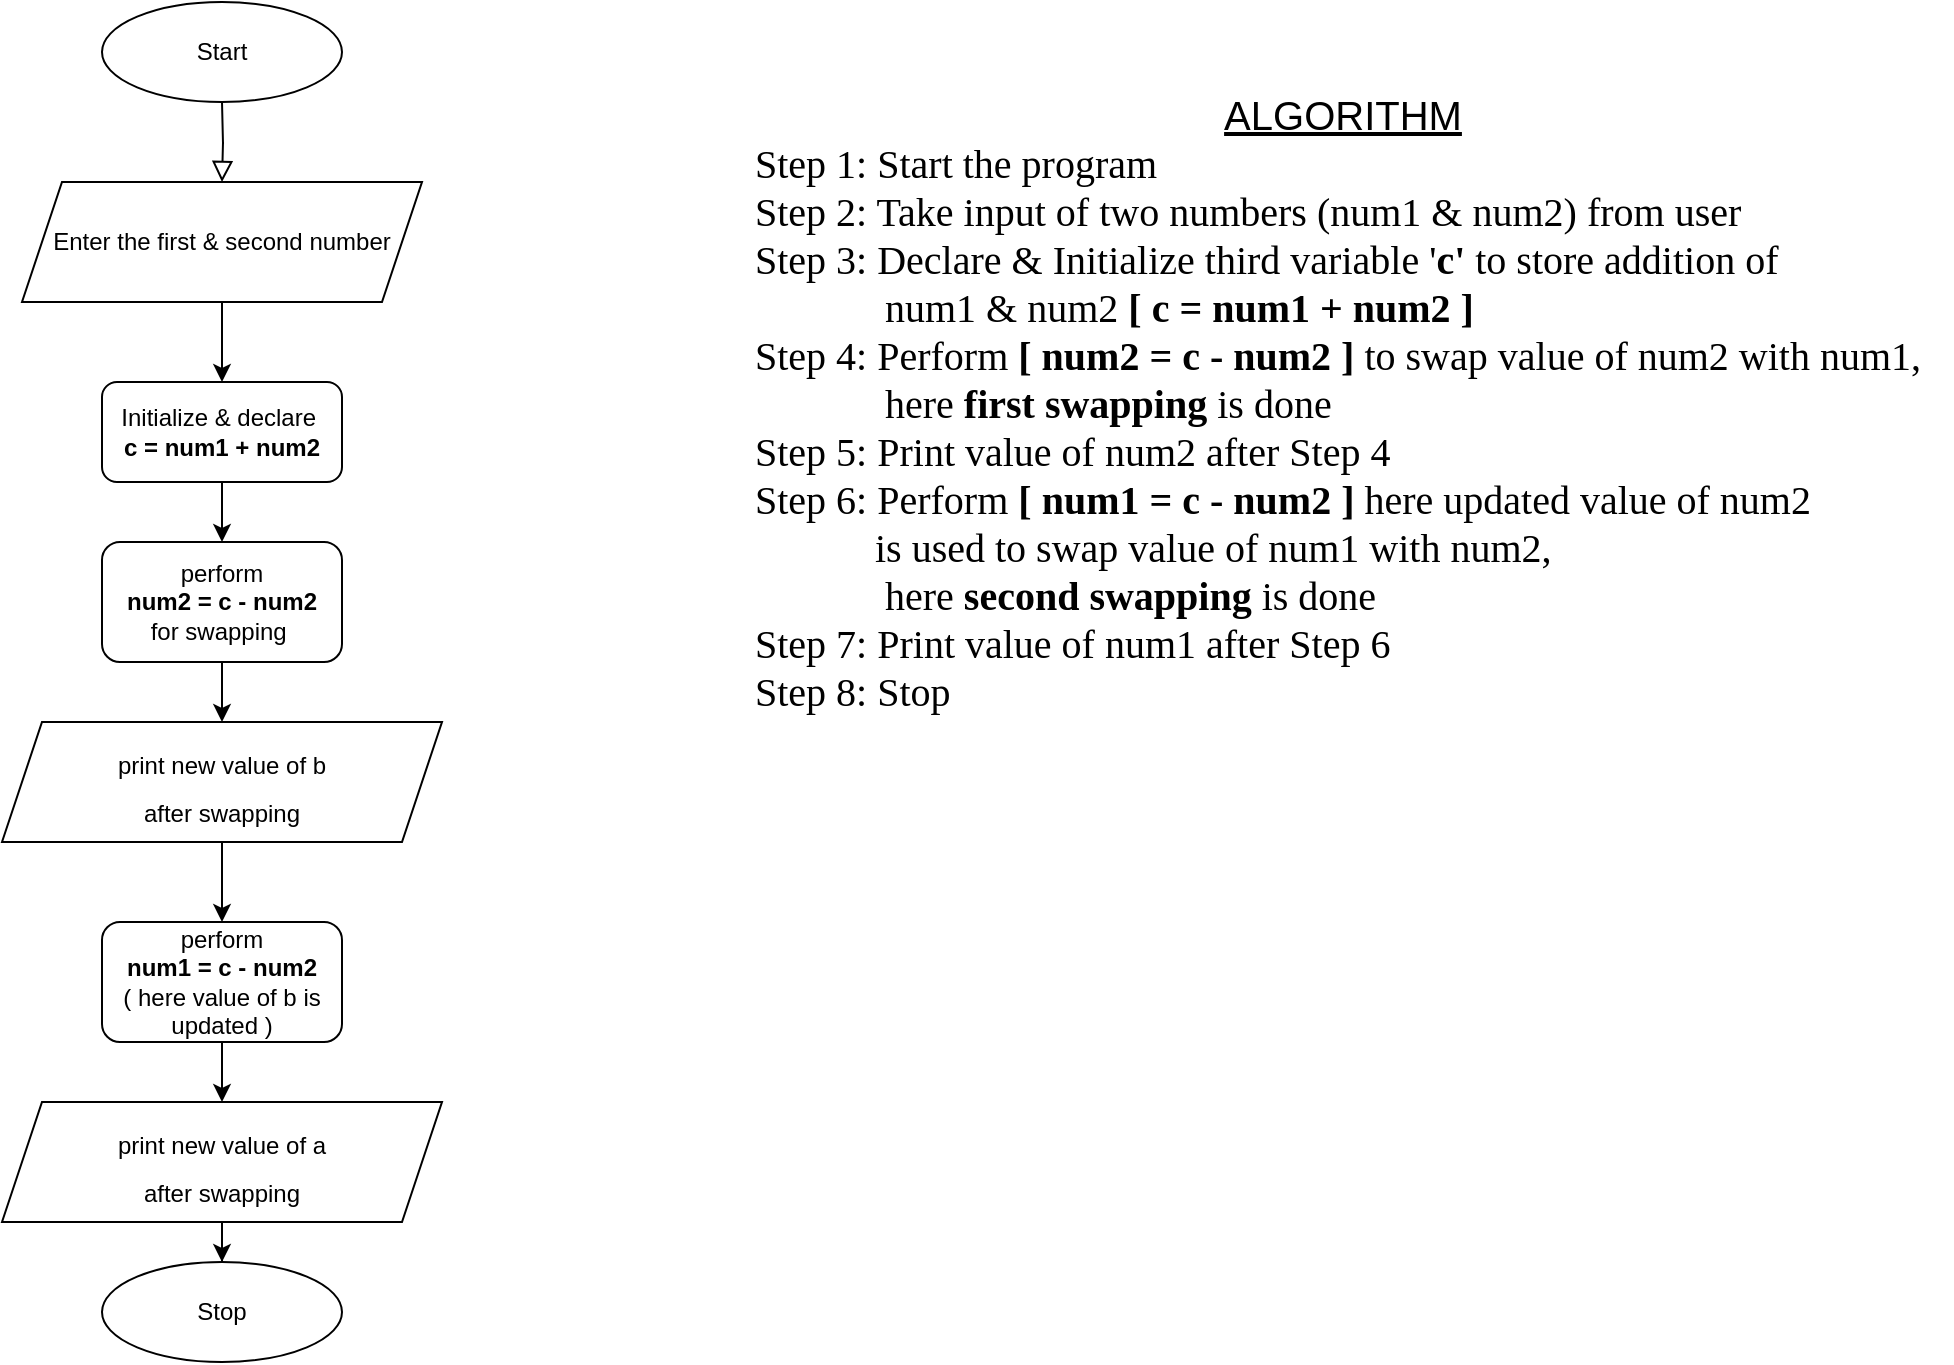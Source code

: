<mxfile version="20.3.0" type="device"><diagram id="C5RBs43oDa-KdzZeNtuy" name="Page-1"><mxGraphModel dx="1038" dy="649" grid="1" gridSize="10" guides="1" tooltips="1" connect="1" arrows="1" fold="1" page="1" pageScale="1" pageWidth="827" pageHeight="1169" math="0" shadow="0"><root><mxCell id="WIyWlLk6GJQsqaUBKTNV-0"/><mxCell id="WIyWlLk6GJQsqaUBKTNV-1" parent="WIyWlLk6GJQsqaUBKTNV-0"/><mxCell id="WIyWlLk6GJQsqaUBKTNV-2" value="" style="rounded=0;html=1;jettySize=auto;orthogonalLoop=1;fontSize=11;endArrow=block;endFill=0;endSize=8;strokeWidth=1;shadow=0;labelBackgroundColor=none;edgeStyle=orthogonalEdgeStyle;" parent="WIyWlLk6GJQsqaUBKTNV-1" edge="1"><mxGeometry relative="1" as="geometry"><mxPoint x="130" y="70" as="sourcePoint"/><mxPoint x="130" y="110" as="targetPoint"/></mxGeometry></mxCell><mxCell id="lYnoROZ3ggJXZiapQa3B-1" value="" style="edgeStyle=orthogonalEdgeStyle;rounded=0;orthogonalLoop=1;jettySize=auto;html=1;" parent="WIyWlLk6GJQsqaUBKTNV-1" source="lYnoROZ3ggJXZiapQa3B-0" edge="1"><mxGeometry relative="1" as="geometry"><mxPoint x="130" y="210" as="targetPoint"/></mxGeometry></mxCell><mxCell id="lYnoROZ3ggJXZiapQa3B-0" value="Enter the first &amp;amp; second number" style="shape=parallelogram;perimeter=parallelogramPerimeter;whiteSpace=wrap;html=1;fixedSize=1;" parent="WIyWlLk6GJQsqaUBKTNV-1" vertex="1"><mxGeometry x="30" y="110" width="200" height="60" as="geometry"/></mxCell><mxCell id="lYnoROZ3ggJXZiapQa3B-2" value="Start" style="ellipse;whiteSpace=wrap;html=1;" parent="WIyWlLk6GJQsqaUBKTNV-1" vertex="1"><mxGeometry x="70" y="20" width="120" height="50" as="geometry"/></mxCell><mxCell id="lYnoROZ3ggJXZiapQa3B-3" value="Stop" style="ellipse;whiteSpace=wrap;html=1;" parent="WIyWlLk6GJQsqaUBKTNV-1" vertex="1"><mxGeometry x="70" y="650" width="120" height="50" as="geometry"/></mxCell><mxCell id="iXhg-Dmxnr5Got1JAh_S-2" value="" style="edgeStyle=orthogonalEdgeStyle;rounded=0;orthogonalLoop=1;jettySize=auto;html=1;fontFamily=Times New Roman;fontSize=20;" parent="WIyWlLk6GJQsqaUBKTNV-1" source="lYnoROZ3ggJXZiapQa3B-13" edge="1"><mxGeometry relative="1" as="geometry"><mxPoint x="130" y="380" as="targetPoint"/></mxGeometry></mxCell><mxCell id="lYnoROZ3ggJXZiapQa3B-13" value="perform&lt;br&gt;&lt;b&gt;num2 = c - num2&lt;/b&gt;&lt;br&gt;for swapping&amp;nbsp;" style="rounded=1;whiteSpace=wrap;html=1;fontSize=12;glass=0;strokeWidth=1;shadow=0;" parent="WIyWlLk6GJQsqaUBKTNV-1" vertex="1"><mxGeometry x="70" y="290" width="120" height="60" as="geometry"/></mxCell><mxCell id="lYnoROZ3ggJXZiapQa3B-24" value="" style="edgeStyle=orthogonalEdgeStyle;rounded=0;orthogonalLoop=1;jettySize=auto;html=1;" parent="WIyWlLk6GJQsqaUBKTNV-1" source="lYnoROZ3ggJXZiapQa3B-22" edge="1"><mxGeometry relative="1" as="geometry"><mxPoint x="130" y="290" as="targetPoint"/></mxGeometry></mxCell><mxCell id="lYnoROZ3ggJXZiapQa3B-22" value="Initialize &amp;amp; declare&amp;nbsp;&lt;br&gt;&lt;b&gt;c = num1 + num2&lt;/b&gt;" style="rounded=1;whiteSpace=wrap;html=1;" parent="WIyWlLk6GJQsqaUBKTNV-1" vertex="1"><mxGeometry x="70" y="210" width="120" height="50" as="geometry"/></mxCell><mxCell id="iXhg-Dmxnr5Got1JAh_S-0" value="&lt;font style=&quot;font-size: 20px;&quot;&gt;&lt;u&gt;ALGORITHM&lt;/u&gt;&lt;br&gt;&lt;div style=&quot;text-align: left;&quot;&gt;&lt;span style=&quot;background-color: initial;&quot;&gt;&lt;font style=&quot;font-size: 20px;&quot; face=&quot;Times New Roman&quot;&gt;Step 1: Start the program&lt;/font&gt;&lt;/span&gt;&lt;/div&gt;&lt;div style=&quot;text-align: left;&quot;&gt;&lt;span style=&quot;background-color: initial;&quot;&gt;&lt;font style=&quot;font-size: 20px;&quot; face=&quot;Times New Roman&quot;&gt;Step 2: Take input of two numbers (num1 &amp;amp; num2) from user&lt;/font&gt;&lt;/span&gt;&lt;/div&gt;&lt;div style=&quot;text-align: left;&quot;&gt;&lt;span style=&quot;background-color: initial;&quot;&gt;&lt;font style=&quot;font-size: 20px;&quot; face=&quot;Times New Roman&quot;&gt;Step 3: Declare &amp;amp; Initialize third variable '&lt;b&gt;c'&amp;nbsp;&lt;/b&gt;to store addition of&lt;/font&gt;&lt;/span&gt;&lt;/div&gt;&lt;div style=&quot;text-align: left;&quot;&gt;&lt;span style=&quot;background-color: initial;&quot;&gt;&lt;font style=&quot;font-size: 20px;&quot; face=&quot;Times New Roman&quot;&gt;&amp;nbsp; &amp;nbsp; &amp;nbsp; &amp;nbsp; &amp;nbsp; &amp;nbsp; &amp;nbsp;num1 &amp;amp; num2 &lt;b&gt;[ c = num1 + num2 ]&lt;/b&gt;&lt;/font&gt;&lt;/span&gt;&lt;/div&gt;&lt;div style=&quot;text-align: left;&quot;&gt;&lt;font style=&quot;font-size: 20px;&quot; face=&quot;Times New Roman&quot;&gt;Step 4: Perform&lt;b&gt; [ num2 = c - num2 ]&lt;/b&gt; to swap value of num2 with num1,&amp;nbsp;&lt;/font&gt;&lt;/div&gt;&lt;div style=&quot;text-align: left;&quot;&gt;&lt;font style=&quot;font-size: 20px;&quot; face=&quot;Times New Roman&quot;&gt;&amp;nbsp; &amp;nbsp; &amp;nbsp; &amp;nbsp; &amp;nbsp; &amp;nbsp; &amp;nbsp;here &lt;b&gt;first swapping&lt;/b&gt; is done&lt;/font&gt;&lt;/div&gt;&lt;div style=&quot;text-align: left;&quot;&gt;&lt;font style=&quot;font-size: 20px;&quot; face=&quot;Times New Roman&quot;&gt;Step 5: Print value of num2 after Step 4&lt;/font&gt;&lt;/div&gt;&lt;div style=&quot;text-align: left;&quot;&gt;&lt;font style=&quot;font-size: 20px;&quot; face=&quot;Times New Roman&quot;&gt;Step 6:&amp;nbsp;&lt;/font&gt;&lt;span style=&quot;font-family: &amp;quot;Times New Roman&amp;quot;; background-color: initial;&quot;&gt;Perform&lt;b&gt; [ num1 = c - num2 ]&lt;/b&gt; here updated value of num2&lt;/span&gt;&lt;/div&gt;&lt;div style=&quot;text-align: left;&quot;&gt;&lt;span style=&quot;font-family: &amp;quot;Times New Roman&amp;quot;; background-color: initial;&quot;&gt;&amp;nbsp; &amp;nbsp; &amp;nbsp; &amp;nbsp; &amp;nbsp; &amp;nbsp; is used to swap value of num1 with num2,&amp;nbsp;&lt;/span&gt;&lt;/div&gt;&lt;div style=&quot;text-align: left;&quot;&gt;&lt;font face=&quot;Times New Roman&quot;&gt;&amp;nbsp; &amp;nbsp; &amp;nbsp; &amp;nbsp; &amp;nbsp; &amp;nbsp; &amp;nbsp;here &lt;b&gt;second swapping &lt;/b&gt;is done&lt;/font&gt;&lt;/div&gt;&lt;div style=&quot;text-align: left;&quot;&gt;&lt;font style=&quot;font-size: 20px;&quot; face=&quot;Times New Roman&quot;&gt;Step 7: Print value of num1 after Step 6&lt;/font&gt;&lt;/div&gt;&lt;div style=&quot;text-align: left;&quot;&gt;&lt;font style=&quot;font-size: 20px;&quot; face=&quot;Times New Roman&quot;&gt;Step 8: Stop&lt;/font&gt;&lt;/div&gt;&lt;/font&gt;" style="text;html=1;resizable=0;autosize=1;align=center;verticalAlign=middle;points=[];fillColor=none;strokeColor=none;rounded=0;" parent="WIyWlLk6GJQsqaUBKTNV-1" vertex="1"><mxGeometry x="385" y="50" width="610" height="340" as="geometry"/></mxCell><mxCell id="iXhg-Dmxnr5Got1JAh_S-5" value="" style="edgeStyle=orthogonalEdgeStyle;rounded=0;orthogonalLoop=1;jettySize=auto;html=1;fontFamily=Helvetica;fontSize=12;" parent="WIyWlLk6GJQsqaUBKTNV-1" source="iXhg-Dmxnr5Got1JAh_S-3" target="iXhg-Dmxnr5Got1JAh_S-4" edge="1"><mxGeometry relative="1" as="geometry"/></mxCell><mxCell id="iXhg-Dmxnr5Got1JAh_S-3" value="&lt;font face=&quot;Helvetica&quot; style=&quot;font-size: 12px;&quot;&gt;print new value of b&lt;br&gt;after swapping&lt;/font&gt;" style="shape=parallelogram;perimeter=parallelogramPerimeter;whiteSpace=wrap;html=1;fixedSize=1;fontFamily=Times New Roman;fontSize=20;" parent="WIyWlLk6GJQsqaUBKTNV-1" vertex="1"><mxGeometry x="20" y="380" width="220" height="60" as="geometry"/></mxCell><mxCell id="iXhg-Dmxnr5Got1JAh_S-7" value="" style="edgeStyle=orthogonalEdgeStyle;rounded=0;orthogonalLoop=1;jettySize=auto;html=1;fontFamily=Helvetica;fontSize=12;" parent="WIyWlLk6GJQsqaUBKTNV-1" source="iXhg-Dmxnr5Got1JAh_S-4" target="iXhg-Dmxnr5Got1JAh_S-6" edge="1"><mxGeometry relative="1" as="geometry"/></mxCell><mxCell id="iXhg-Dmxnr5Got1JAh_S-4" value="perform&lt;br&gt;&lt;b&gt;num1 = c - num2&lt;/b&gt;&lt;br&gt;( here value of b is updated )" style="rounded=1;whiteSpace=wrap;html=1;fontSize=12;glass=0;strokeWidth=1;shadow=0;" parent="WIyWlLk6GJQsqaUBKTNV-1" vertex="1"><mxGeometry x="70" y="480" width="120" height="60" as="geometry"/></mxCell><mxCell id="iXhg-Dmxnr5Got1JAh_S-8" value="" style="edgeStyle=orthogonalEdgeStyle;rounded=0;orthogonalLoop=1;jettySize=auto;html=1;fontFamily=Helvetica;fontSize=12;" parent="WIyWlLk6GJQsqaUBKTNV-1" source="iXhg-Dmxnr5Got1JAh_S-6" target="lYnoROZ3ggJXZiapQa3B-3" edge="1"><mxGeometry relative="1" as="geometry"/></mxCell><mxCell id="iXhg-Dmxnr5Got1JAh_S-6" value="&lt;font face=&quot;Helvetica&quot; style=&quot;font-size: 12px;&quot;&gt;print new value of a&lt;br&gt;after swapping&lt;/font&gt;" style="shape=parallelogram;perimeter=parallelogramPerimeter;whiteSpace=wrap;html=1;fixedSize=1;fontFamily=Times New Roman;fontSize=20;" parent="WIyWlLk6GJQsqaUBKTNV-1" vertex="1"><mxGeometry x="20" y="570" width="220" height="60" as="geometry"/></mxCell></root></mxGraphModel></diagram></mxfile>